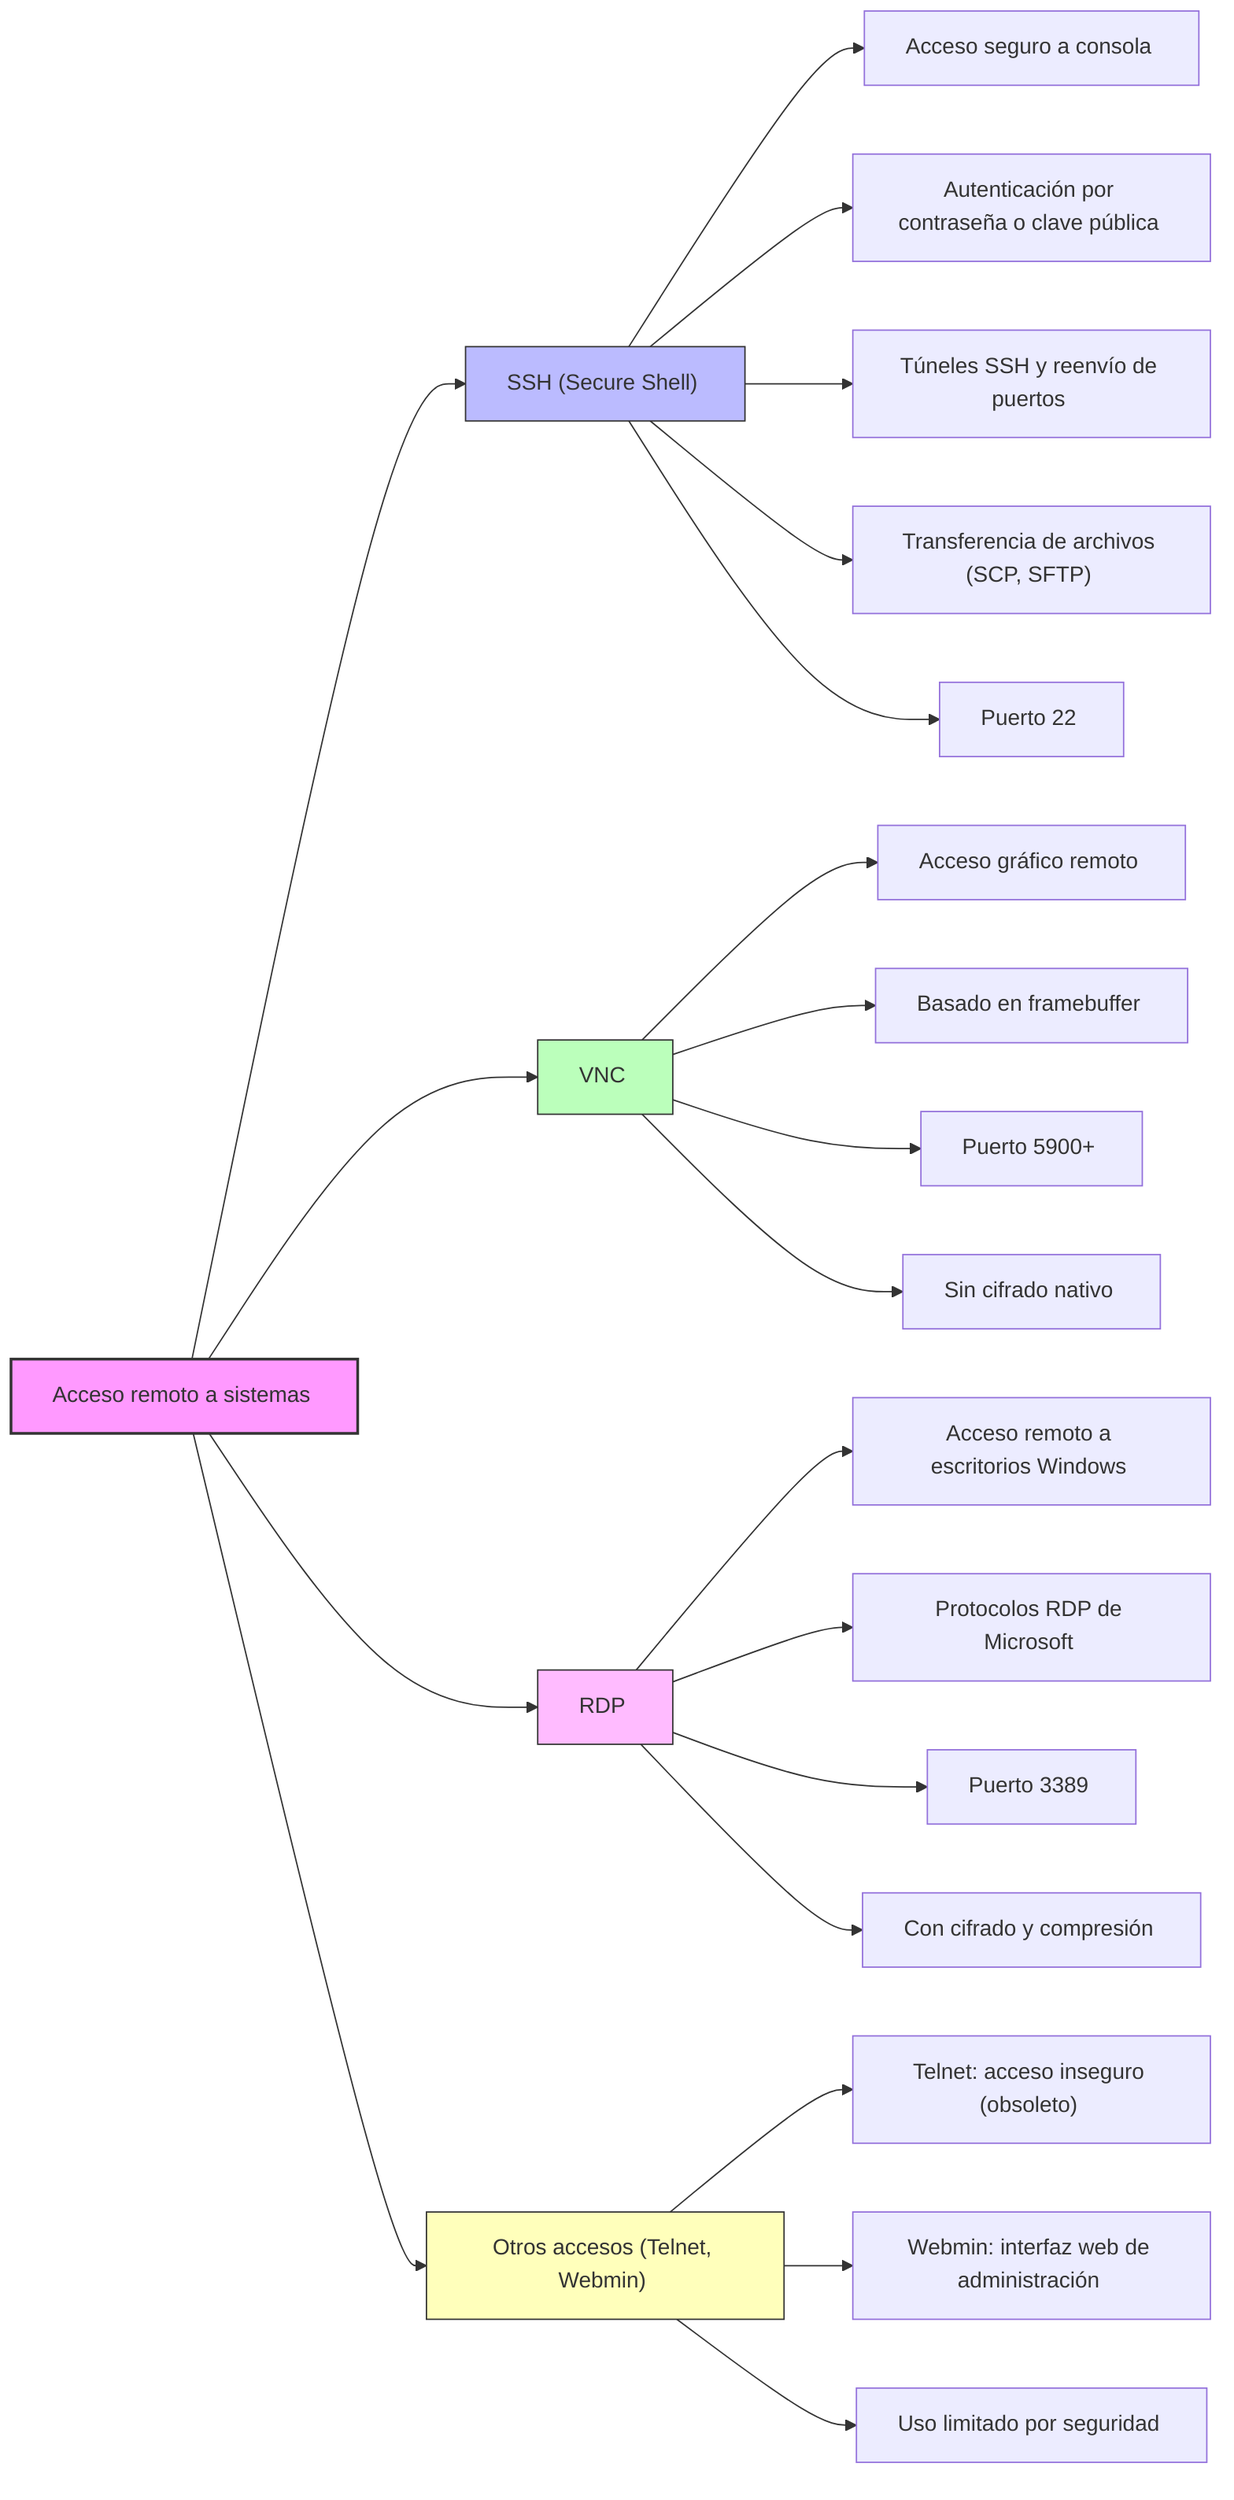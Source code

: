 graph LR
    A[Acceso remoto a sistemas&nbsp;] --> B["SSH (Secure Shell)"&nbsp;]
    A --> C[VNC&nbsp;]
    A --> D[RDP&nbsp;]
    A --> E["Otros accesos (Telnet, Webmin)"&nbsp;]

    B --> B1[Acceso seguro a consola&nbsp;]
    B --> B2[Autenticación por contraseña o clave pública&nbsp;]
    B --> B3[Túneles SSH y reenvío de puertos&nbsp;]
    B --> B4["Transferencia de archivos (SCP, SFTP)"&nbsp;]
    B --> B5[Puerto 22&nbsp;]

    C --> C1[Acceso gráfico remoto&nbsp;]
    C --> C2[Basado en framebuffer&nbsp;]
    C --> C3[Puerto 5900+&nbsp;]
    C --> C4[Sin cifrado nativo&nbsp;]

    D --> D1[Acceso remoto a escritorios Windows&nbsp;]
    D --> D2[Protocolos RDP de Microsoft&nbsp;]
    D --> D3[Puerto 3389&nbsp;]
    D --> D4[Con cifrado y compresión&nbsp;]

    E --> E1["Telnet: acceso inseguro (obsoleto)"&nbsp;]
    E --> E2[Webmin: interfaz web de administración&nbsp;]
    E --> E3[Uso limitado por seguridad&nbsp;]

    style A fill:#f9f,stroke:#333,stroke-width:2px
    style B fill:#bbf,stroke:#333,stroke-width:1px
    style C fill:#bfb,stroke:#333,stroke-width:1px
    style D fill:#fbf,stroke:#333,stroke-width:1px
    style E fill:#ffb,stroke:#333,stroke-width:1px